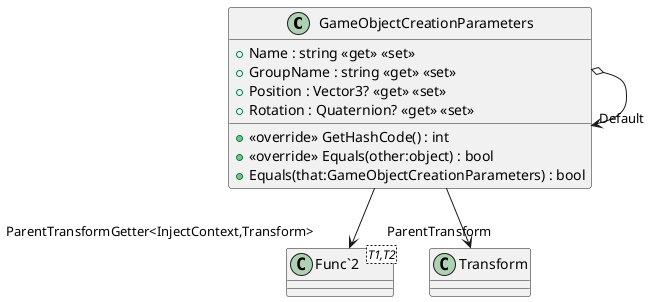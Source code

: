 @startuml
class GameObjectCreationParameters {
    + Name : string <<get>> <<set>>
    + GroupName : string <<get>> <<set>>
    + Position : Vector3? <<get>> <<set>>
    + Rotation : Quaternion? <<get>> <<set>>
    + <<override>> GetHashCode() : int
    + <<override>> Equals(other:object) : bool
    + Equals(that:GameObjectCreationParameters) : bool
}
class "Func`2"<T1,T2> {
}
GameObjectCreationParameters --> "ParentTransform" Transform
GameObjectCreationParameters --> "ParentTransformGetter<InjectContext,Transform>" "Func`2"
GameObjectCreationParameters o-> "Default" GameObjectCreationParameters
@enduml

